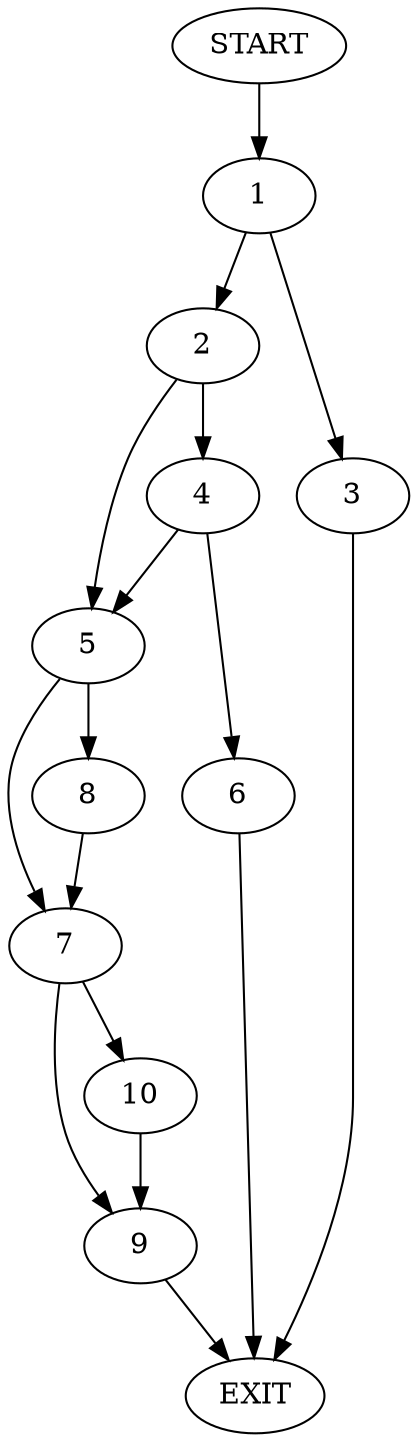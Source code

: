 digraph {
0 [label="START"]
11 [label="EXIT"]
0 -> 1
1 -> 2
1 -> 3
2 -> 4
2 -> 5
3 -> 11
4 -> 6
4 -> 5
5 -> 7
5 -> 8
6 -> 11
8 -> 7
7 -> 9
7 -> 10
10 -> 9
9 -> 11
}
